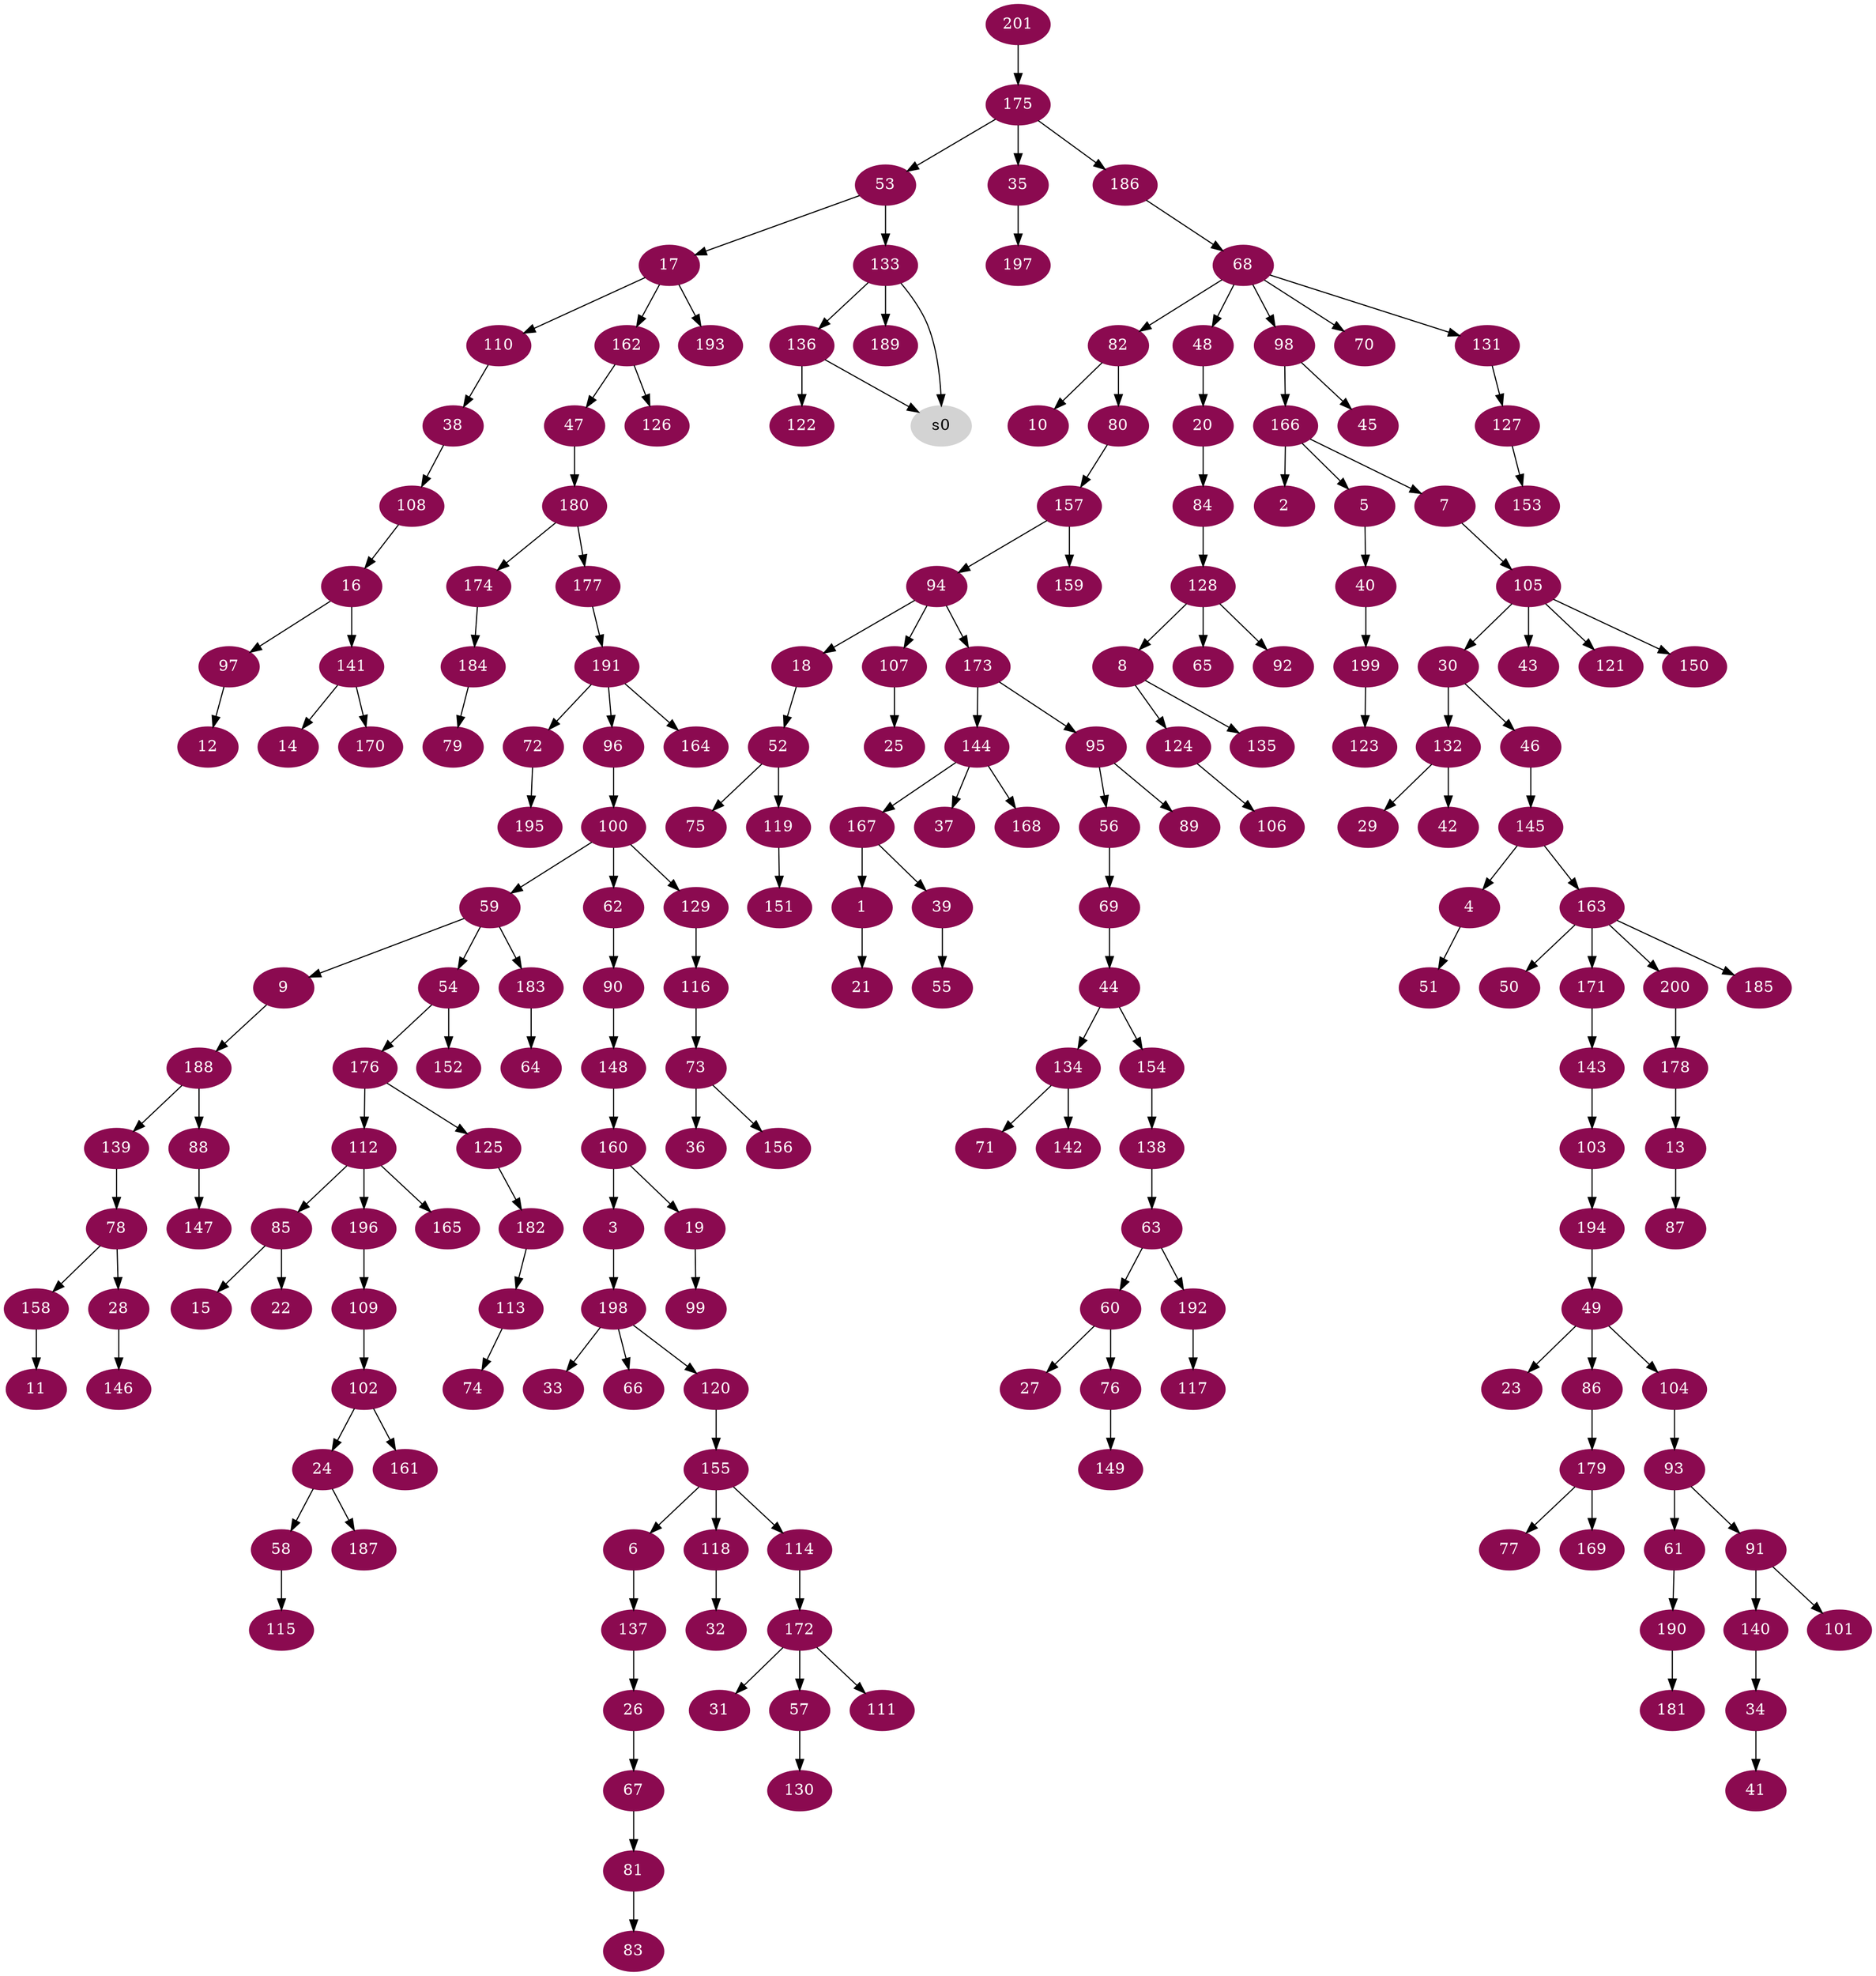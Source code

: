 digraph G {
node [color=deeppink4, style=filled, fontcolor=white];
167 -> 1;
166 -> 2;
160 -> 3;
145 -> 4;
166 -> 5;
155 -> 6;
166 -> 7;
128 -> 8;
59 -> 9;
82 -> 10;
158 -> 11;
97 -> 12;
178 -> 13;
141 -> 14;
85 -> 15;
108 -> 16;
53 -> 17;
94 -> 18;
160 -> 19;
48 -> 20;
1 -> 21;
85 -> 22;
49 -> 23;
102 -> 24;
107 -> 25;
137 -> 26;
60 -> 27;
78 -> 28;
132 -> 29;
105 -> 30;
172 -> 31;
118 -> 32;
198 -> 33;
140 -> 34;
175 -> 35;
73 -> 36;
144 -> 37;
110 -> 38;
167 -> 39;
5 -> 40;
34 -> 41;
132 -> 42;
105 -> 43;
69 -> 44;
98 -> 45;
30 -> 46;
162 -> 47;
68 -> 48;
194 -> 49;
163 -> 50;
4 -> 51;
18 -> 52;
175 -> 53;
59 -> 54;
39 -> 55;
95 -> 56;
172 -> 57;
24 -> 58;
100 -> 59;
63 -> 60;
93 -> 61;
100 -> 62;
138 -> 63;
183 -> 64;
128 -> 65;
198 -> 66;
26 -> 67;
186 -> 68;
56 -> 69;
68 -> 70;
134 -> 71;
191 -> 72;
116 -> 73;
113 -> 74;
52 -> 75;
60 -> 76;
179 -> 77;
139 -> 78;
184 -> 79;
82 -> 80;
67 -> 81;
68 -> 82;
81 -> 83;
20 -> 84;
112 -> 85;
49 -> 86;
13 -> 87;
188 -> 88;
95 -> 89;
62 -> 90;
93 -> 91;
128 -> 92;
104 -> 93;
157 -> 94;
173 -> 95;
191 -> 96;
16 -> 97;
68 -> 98;
19 -> 99;
96 -> 100;
91 -> 101;
109 -> 102;
143 -> 103;
49 -> 104;
7 -> 105;
124 -> 106;
94 -> 107;
38 -> 108;
196 -> 109;
17 -> 110;
172 -> 111;
176 -> 112;
182 -> 113;
155 -> 114;
58 -> 115;
129 -> 116;
192 -> 117;
155 -> 118;
52 -> 119;
198 -> 120;
105 -> 121;
136 -> 122;
199 -> 123;
8 -> 124;
176 -> 125;
162 -> 126;
131 -> 127;
84 -> 128;
100 -> 129;
57 -> 130;
68 -> 131;
30 -> 132;
53 -> 133;
44 -> 134;
8 -> 135;
133 -> 136;
6 -> 137;
154 -> 138;
188 -> 139;
91 -> 140;
16 -> 141;
134 -> 142;
171 -> 143;
173 -> 144;
46 -> 145;
28 -> 146;
88 -> 147;
90 -> 148;
76 -> 149;
105 -> 150;
119 -> 151;
54 -> 152;
127 -> 153;
44 -> 154;
120 -> 155;
73 -> 156;
80 -> 157;
78 -> 158;
157 -> 159;
148 -> 160;
102 -> 161;
17 -> 162;
145 -> 163;
191 -> 164;
112 -> 165;
98 -> 166;
144 -> 167;
144 -> 168;
179 -> 169;
141 -> 170;
163 -> 171;
114 -> 172;
94 -> 173;
180 -> 174;
201 -> 175;
54 -> 176;
180 -> 177;
200 -> 178;
86 -> 179;
47 -> 180;
190 -> 181;
125 -> 182;
59 -> 183;
174 -> 184;
163 -> 185;
175 -> 186;
24 -> 187;
9 -> 188;
133 -> 189;
61 -> 190;
177 -> 191;
63 -> 192;
17 -> 193;
103 -> 194;
72 -> 195;
112 -> 196;
35 -> 197;
3 -> 198;
40 -> 199;
163 -> 200;
node [color=lightgrey, style=filled, fontcolor=black];
133 -> s0;
136 -> s0;
}

